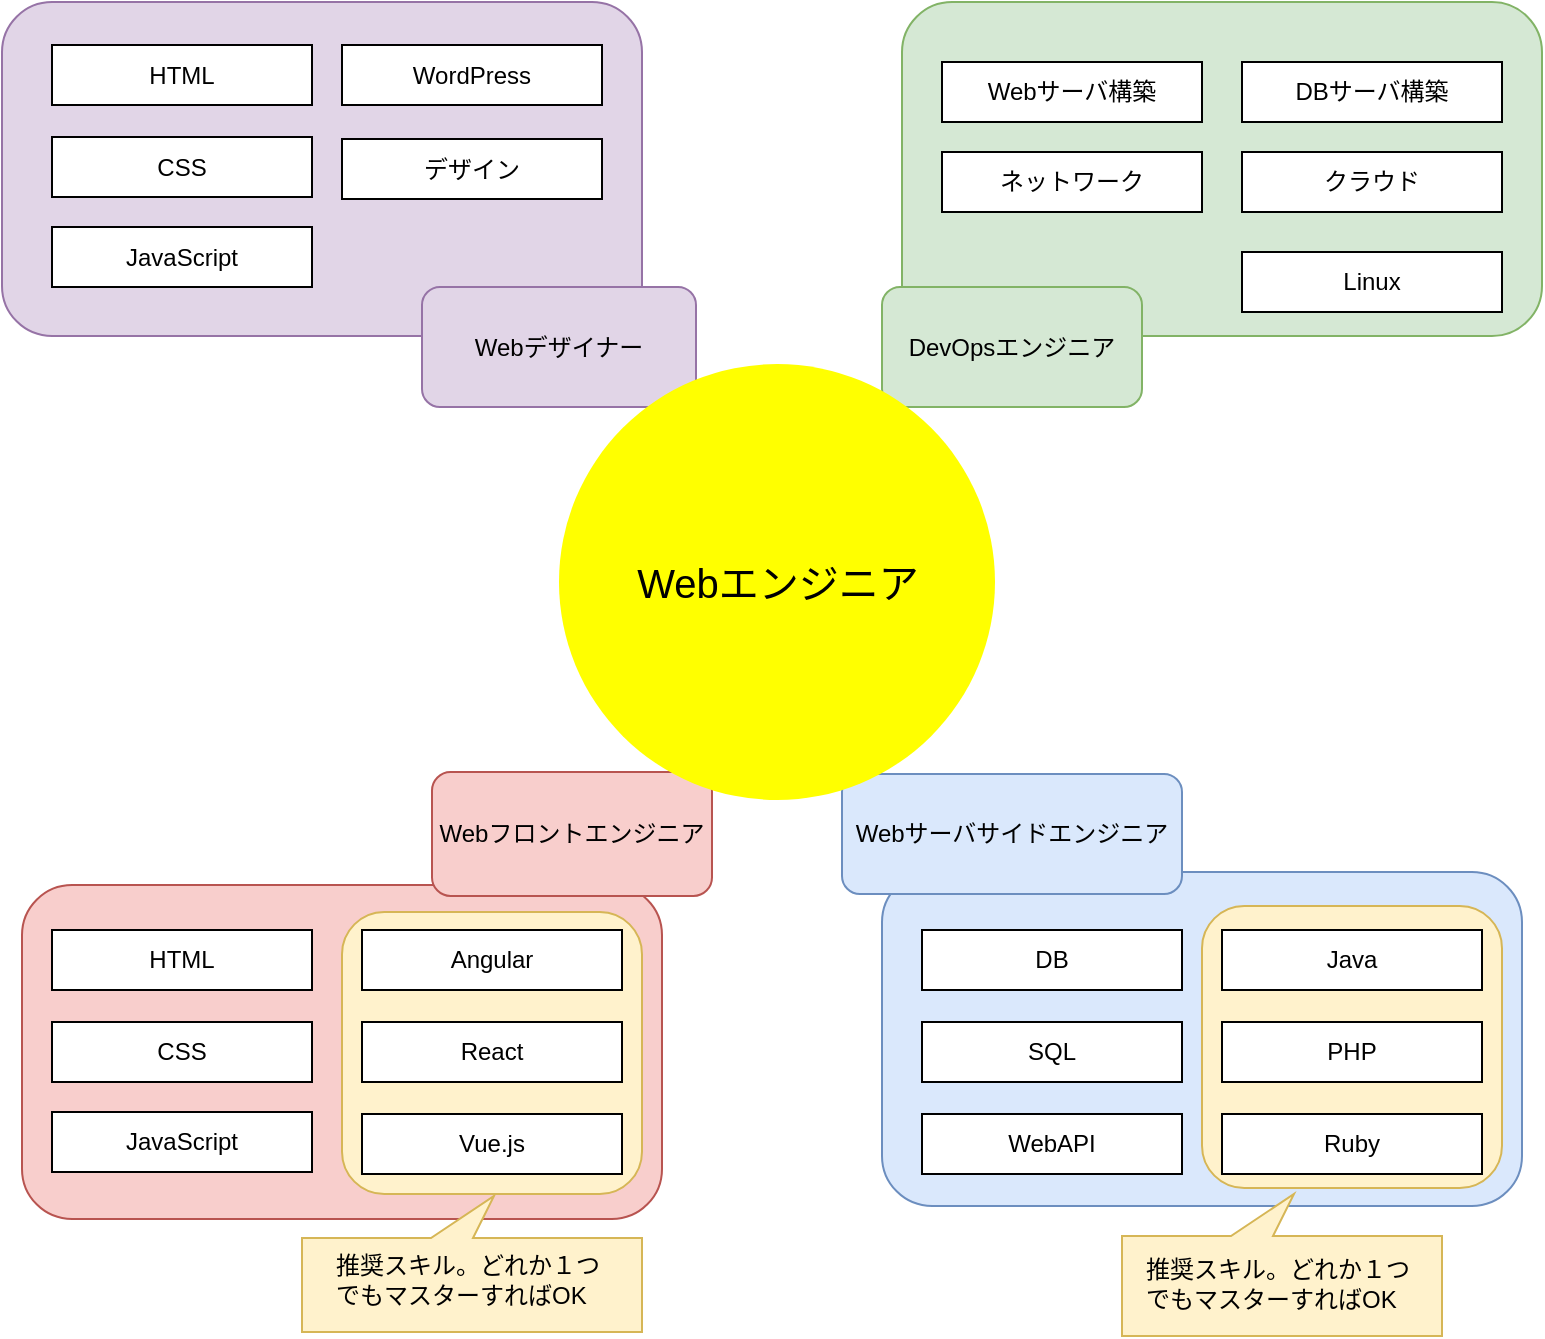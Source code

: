 <mxfile version="11.3.0" type="github" pages="1"><diagram id="ZhdRAIFWz7F65hQL_hnj" name="Page-1"><mxGraphModel dx="932" dy="547" grid="1" gridSize="10" guides="1" tooltips="1" connect="1" arrows="1" fold="1" page="1" pageScale="1" pageWidth="827" pageHeight="1169" math="0" shadow="0"><root><mxCell id="0"/><mxCell id="1" parent="0"/><mxCell id="ET1Zk5FJsK1bt_0yzdZu-54" value="" style="rounded=1;whiteSpace=wrap;html=1;strokeColor=#6c8ebf;fillColor=#dae8fc;" vertex="1" parent="1"><mxGeometry x="490" y="540" width="320" height="167" as="geometry"/></mxCell><mxCell id="ET1Zk5FJsK1bt_0yzdZu-77" value="" style="rounded=1;whiteSpace=wrap;html=1;strokeColor=#d6b656;fillColor=#fff2cc;" vertex="1" parent="1"><mxGeometry x="650" y="557" width="150" height="141" as="geometry"/></mxCell><mxCell id="ET1Zk5FJsK1bt_0yzdZu-51" value="" style="rounded=1;whiteSpace=wrap;html=1;strokeColor=#b85450;fillColor=#f8cecc;" vertex="1" parent="1"><mxGeometry x="60" y="546.5" width="320" height="167" as="geometry"/></mxCell><mxCell id="ET1Zk5FJsK1bt_0yzdZu-76" value="" style="rounded=1;whiteSpace=wrap;html=1;strokeColor=#d6b656;fillColor=#fff2cc;" vertex="1" parent="1"><mxGeometry x="220" y="560" width="150" height="141" as="geometry"/></mxCell><mxCell id="ET1Zk5FJsK1bt_0yzdZu-57" value="" style="rounded=1;whiteSpace=wrap;html=1;strokeColor=#82b366;fillColor=#d5e8d4;" vertex="1" parent="1"><mxGeometry x="500" y="105" width="320" height="167" as="geometry"/></mxCell><mxCell id="ET1Zk5FJsK1bt_0yzdZu-49" value="" style="rounded=1;whiteSpace=wrap;html=1;strokeColor=#9673a6;fillColor=#e1d5e7;" vertex="1" parent="1"><mxGeometry x="50" y="105" width="320" height="167" as="geometry"/></mxCell><mxCell id="qkOalDrgBiKrbi9PnU4z-3" value="Webデザイナー" style="rounded=1;whiteSpace=wrap;html=1;fillColor=#e1d5e7;strokeColor=#9673a6;" parent="1" vertex="1"><mxGeometry x="260" y="247.5" width="137" height="60" as="geometry"/></mxCell><mxCell id="ET1Zk5FJsK1bt_0yzdZu-7" value="&lt;span style=&quot;white-space: normal&quot;&gt;WordPress&lt;/span&gt;" style="rounded=0;whiteSpace=wrap;html=1;" vertex="1" parent="1"><mxGeometry x="220" y="126.5" width="130" height="30" as="geometry"/></mxCell><mxCell id="ET1Zk5FJsK1bt_0yzdZu-9" value="Webフロントエンジニア" style="rounded=1;whiteSpace=wrap;html=1;fillColor=#f8cecc;strokeColor=#b85450;" vertex="1" parent="1"><mxGeometry x="265" y="490" width="140" height="62" as="geometry"/></mxCell><mxCell id="ET1Zk5FJsK1bt_0yzdZu-12" value="Webサーバサイドエンジニア" style="rounded=1;whiteSpace=wrap;html=1;fillColor=#dae8fc;strokeColor=#6c8ebf;" vertex="1" parent="1"><mxGeometry x="470" y="491" width="170" height="60" as="geometry"/></mxCell><mxCell id="ET1Zk5FJsK1bt_0yzdZu-14" value="HTML" style="rounded=0;whiteSpace=wrap;html=1;" vertex="1" parent="1"><mxGeometry x="75" y="569" width="130" height="30" as="geometry"/></mxCell><mxCell id="ET1Zk5FJsK1bt_0yzdZu-15" value="CSS" style="rounded=0;whiteSpace=wrap;html=1;" vertex="1" parent="1"><mxGeometry x="75" y="615" width="130" height="30" as="geometry"/></mxCell><mxCell id="ET1Zk5FJsK1bt_0yzdZu-17" value="JavaScript" style="rounded=0;whiteSpace=wrap;html=1;" vertex="1" parent="1"><mxGeometry x="75" y="660" width="130" height="30" as="geometry"/></mxCell><mxCell id="ET1Zk5FJsK1bt_0yzdZu-20" value="Angular" style="rounded=0;whiteSpace=wrap;html=1;" vertex="1" parent="1"><mxGeometry x="230" y="569" width="130" height="30" as="geometry"/></mxCell><mxCell id="ET1Zk5FJsK1bt_0yzdZu-21" value="React" style="rounded=0;whiteSpace=wrap;html=1;" vertex="1" parent="1"><mxGeometry x="230" y="615" width="130" height="30" as="geometry"/></mxCell><mxCell id="ET1Zk5FJsK1bt_0yzdZu-22" value="Vue.js" style="rounded=0;whiteSpace=wrap;html=1;" vertex="1" parent="1"><mxGeometry x="230" y="661" width="130" height="30" as="geometry"/></mxCell><mxCell id="ET1Zk5FJsK1bt_0yzdZu-23" value="DB" style="rounded=0;whiteSpace=wrap;html=1;" vertex="1" parent="1"><mxGeometry x="510" y="569" width="130" height="30" as="geometry"/></mxCell><mxCell id="ET1Zk5FJsK1bt_0yzdZu-27" value="SQL" style="rounded=0;whiteSpace=wrap;html=1;" vertex="1" parent="1"><mxGeometry x="510" y="615" width="130" height="30" as="geometry"/></mxCell><mxCell id="ET1Zk5FJsK1bt_0yzdZu-28" value="DevOpsエンジニア" style="rounded=1;whiteSpace=wrap;html=1;fillColor=#d5e8d4;strokeColor=#82b366;" vertex="1" parent="1"><mxGeometry x="490" y="247.5" width="130" height="60" as="geometry"/></mxCell><mxCell id="ET1Zk5FJsK1bt_0yzdZu-29" value="&lt;span style=&quot;white-space: normal&quot;&gt;デザイン&lt;/span&gt;" style="rounded=0;whiteSpace=wrap;html=1;" vertex="1" parent="1"><mxGeometry x="220" y="173.5" width="130" height="30" as="geometry"/></mxCell><mxCell id="ET1Zk5FJsK1bt_0yzdZu-30" value="WebAPI" style="rounded=0;whiteSpace=wrap;html=1;" vertex="1" parent="1"><mxGeometry x="510" y="661" width="130" height="30" as="geometry"/></mxCell><mxCell id="ET1Zk5FJsK1bt_0yzdZu-31" value="Webサーバ構築" style="rounded=0;whiteSpace=wrap;html=1;" vertex="1" parent="1"><mxGeometry x="520" y="135" width="130" height="30" as="geometry"/></mxCell><mxCell id="ET1Zk5FJsK1bt_0yzdZu-32" value="ネットワーク" style="rounded=0;whiteSpace=wrap;html=1;" vertex="1" parent="1"><mxGeometry x="520" y="180" width="130" height="30" as="geometry"/></mxCell><mxCell id="ET1Zk5FJsK1bt_0yzdZu-34" value="クラウド" style="rounded=0;whiteSpace=wrap;html=1;" vertex="1" parent="1"><mxGeometry x="670" y="180" width="130" height="30" as="geometry"/></mxCell><mxCell id="ET1Zk5FJsK1bt_0yzdZu-37" value="HTML" style="rounded=0;whiteSpace=wrap;html=1;" vertex="1" parent="1"><mxGeometry x="75" y="126.5" width="130" height="30" as="geometry"/></mxCell><mxCell id="ET1Zk5FJsK1bt_0yzdZu-38" value="CSS" style="rounded=0;whiteSpace=wrap;html=1;" vertex="1" parent="1"><mxGeometry x="75" y="172.5" width="130" height="30" as="geometry"/></mxCell><mxCell id="ET1Zk5FJsK1bt_0yzdZu-39" value="JavaScript" style="rounded=0;whiteSpace=wrap;html=1;" vertex="1" parent="1"><mxGeometry x="75" y="217.5" width="130" height="30" as="geometry"/></mxCell><mxCell id="ET1Zk5FJsK1bt_0yzdZu-40" value="DBサーバ構築" style="rounded=0;whiteSpace=wrap;html=1;" vertex="1" parent="1"><mxGeometry x="670" y="135" width="130" height="30" as="geometry"/></mxCell><mxCell id="ET1Zk5FJsK1bt_0yzdZu-41" value="Java" style="rounded=0;whiteSpace=wrap;html=1;" vertex="1" parent="1"><mxGeometry x="660" y="569" width="130" height="30" as="geometry"/></mxCell><mxCell id="ET1Zk5FJsK1bt_0yzdZu-45" style="edgeStyle=orthogonalEdgeStyle;rounded=0;orthogonalLoop=1;jettySize=auto;html=1;exitX=0.5;exitY=1;exitDx=0;exitDy=0;" edge="1" parent="1" source="ET1Zk5FJsK1bt_0yzdZu-12" target="ET1Zk5FJsK1bt_0yzdZu-12"><mxGeometry relative="1" as="geometry"/></mxCell><mxCell id="ET1Zk5FJsK1bt_0yzdZu-58" value="Linux" style="rounded=0;whiteSpace=wrap;html=1;" vertex="1" parent="1"><mxGeometry x="670" y="230" width="130" height="30" as="geometry"/></mxCell><mxCell id="ET1Zk5FJsK1bt_0yzdZu-59" value="PHP" style="rounded=0;whiteSpace=wrap;html=1;" vertex="1" parent="1"><mxGeometry x="660" y="615" width="130" height="30" as="geometry"/></mxCell><mxCell id="ET1Zk5FJsK1bt_0yzdZu-60" value="Ruby" style="rounded=0;whiteSpace=wrap;html=1;" vertex="1" parent="1"><mxGeometry x="660" y="661" width="130" height="30" as="geometry"/></mxCell><mxCell id="ET1Zk5FJsK1bt_0yzdZu-64" value="" style="whiteSpace=wrap;html=1;shape=mxgraph.basic.rectCallout;dx=95;dy=21;boundedLbl=1;rotation=-180;fillColor=#fff2cc;strokeColor=#d6b656;" vertex="1" parent="1"><mxGeometry x="200" y="702" width="170" height="68" as="geometry"/></mxCell><mxCell id="ET1Zk5FJsK1bt_0yzdZu-65" value="推奨スキル。どれか１つでもマスターすればOK" style="text;html=1;strokeColor=none;fillColor=none;align=left;verticalAlign=middle;whiteSpace=wrap;rounded=0;" vertex="1" parent="1"><mxGeometry x="215" y="734" width="140" height="20" as="geometry"/></mxCell><mxCell id="ET1Zk5FJsK1bt_0yzdZu-74" value="" style="whiteSpace=wrap;html=1;shape=mxgraph.basic.rectCallout;dx=95;dy=21;boundedLbl=1;rotation=-180;fillColor=#fff2cc;strokeColor=#d6b656;" vertex="1" parent="1"><mxGeometry x="610" y="701" width="160" height="71" as="geometry"/></mxCell><mxCell id="ET1Zk5FJsK1bt_0yzdZu-75" value="推奨スキル。どれか１つでもマスターすればOK" style="text;html=1;strokeColor=none;fillColor=none;align=left;verticalAlign=middle;whiteSpace=wrap;rounded=0;" vertex="1" parent="1"><mxGeometry x="620" y="736" width="140" height="20" as="geometry"/></mxCell><mxCell id="ET1Zk5FJsK1bt_0yzdZu-42" value="&lt;span style=&quot;white-space: normal&quot;&gt;&lt;font style=&quot;font-size: 20px&quot;&gt;Webエンジニア&lt;/font&gt;&lt;/span&gt;" style="ellipse;whiteSpace=wrap;html=1;aspect=fixed;fillColor=#FFFF00;strokeColor=none;" vertex="1" parent="1"><mxGeometry x="328.5" y="286" width="218" height="218" as="geometry"/></mxCell></root></mxGraphModel></diagram></mxfile>